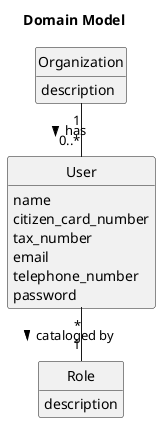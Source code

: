 @startuml
skinparam monochrome true
skinparam packageStyle rectangle
skinparam shadowing false

left to right direction

skinparam classAttributeIconSize 0

hide circle
hide methods

title Domain Model

class Organization{
    description
}

class User {
    name
    citizen_card_number
    tax_number
    email
    telephone_number
    password
}

class Role {
    description
}

Organization "1" - "0..*" User : has >
User "*" - "1" Role: cataloged by >
@enduml